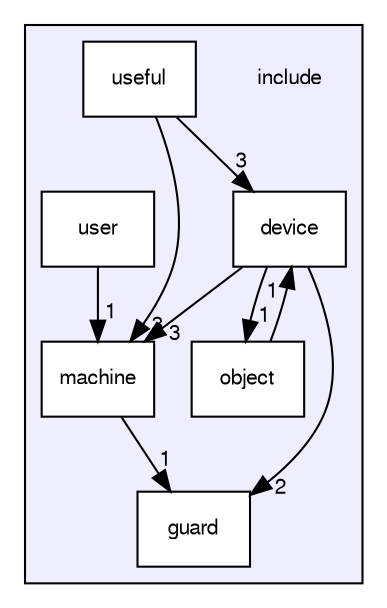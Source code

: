 digraph "include" {
  bgcolor=transparent;
  compound=true
  node [ fontsize="10", fontname="FreeSans"];
  edge [ labelfontsize="10", labelfontname="FreeSans"];
  subgraph clusterdir_d44c64559bbebec7f509842c48db8b23 {
    graph [ bgcolor="#eeeeff", pencolor="black", label="" URL="dir_d44c64559bbebec7f509842c48db8b23.html"];
    dir_d44c64559bbebec7f509842c48db8b23 [shape=plaintext label="include"];
    dir_00639e50a5e06ba932c41b2ae621276d [shape=box label="device" color="black" fillcolor="white" style="filled" URL="dir_00639e50a5e06ba932c41b2ae621276d.html"];
    dir_d351f5eb9dc394a602aa43835ddf1c15 [shape=box label="guard" color="black" fillcolor="white" style="filled" URL="dir_d351f5eb9dc394a602aa43835ddf1c15.html"];
    dir_c25c118f76a81c77ceea021073727baa [shape=box label="machine" color="black" fillcolor="white" style="filled" URL="dir_c25c118f76a81c77ceea021073727baa.html"];
    dir_23d5af2e228901f93ce64754cbbfed9f [shape=box label="object" color="black" fillcolor="white" style="filled" URL="dir_23d5af2e228901f93ce64754cbbfed9f.html"];
    dir_47dbc637104379882e845e75ede8d309 [shape=box label="useful" color="black" fillcolor="white" style="filled" URL="dir_47dbc637104379882e845e75ede8d309.html"];
    dir_2da6b4920bffa0d563fb54046b25229a [shape=box label="user" color="black" fillcolor="white" style="filled" URL="dir_2da6b4920bffa0d563fb54046b25229a.html"];
  }
  dir_00639e50a5e06ba932c41b2ae621276d->dir_23d5af2e228901f93ce64754cbbfed9f [headlabel="1", labeldistance=1.5 headhref="dir_000001_000005.html"];
  dir_00639e50a5e06ba932c41b2ae621276d->dir_d351f5eb9dc394a602aa43835ddf1c15 [headlabel="2", labeldistance=1.5 headhref="dir_000001_000003.html"];
  dir_00639e50a5e06ba932c41b2ae621276d->dir_c25c118f76a81c77ceea021073727baa [headlabel="3", labeldistance=1.5 headhref="dir_000001_000004.html"];
  dir_23d5af2e228901f93ce64754cbbfed9f->dir_00639e50a5e06ba932c41b2ae621276d [headlabel="1", labeldistance=1.5 headhref="dir_000005_000001.html"];
  dir_2da6b4920bffa0d563fb54046b25229a->dir_c25c118f76a81c77ceea021073727baa [headlabel="1", labeldistance=1.5 headhref="dir_000006_000004.html"];
  dir_c25c118f76a81c77ceea021073727baa->dir_d351f5eb9dc394a602aa43835ddf1c15 [headlabel="1", labeldistance=1.5 headhref="dir_000004_000003.html"];
  dir_47dbc637104379882e845e75ede8d309->dir_00639e50a5e06ba932c41b2ae621276d [headlabel="3", labeldistance=1.5 headhref="dir_000002_000001.html"];
  dir_47dbc637104379882e845e75ede8d309->dir_c25c118f76a81c77ceea021073727baa [headlabel="3", labeldistance=1.5 headhref="dir_000002_000004.html"];
}
